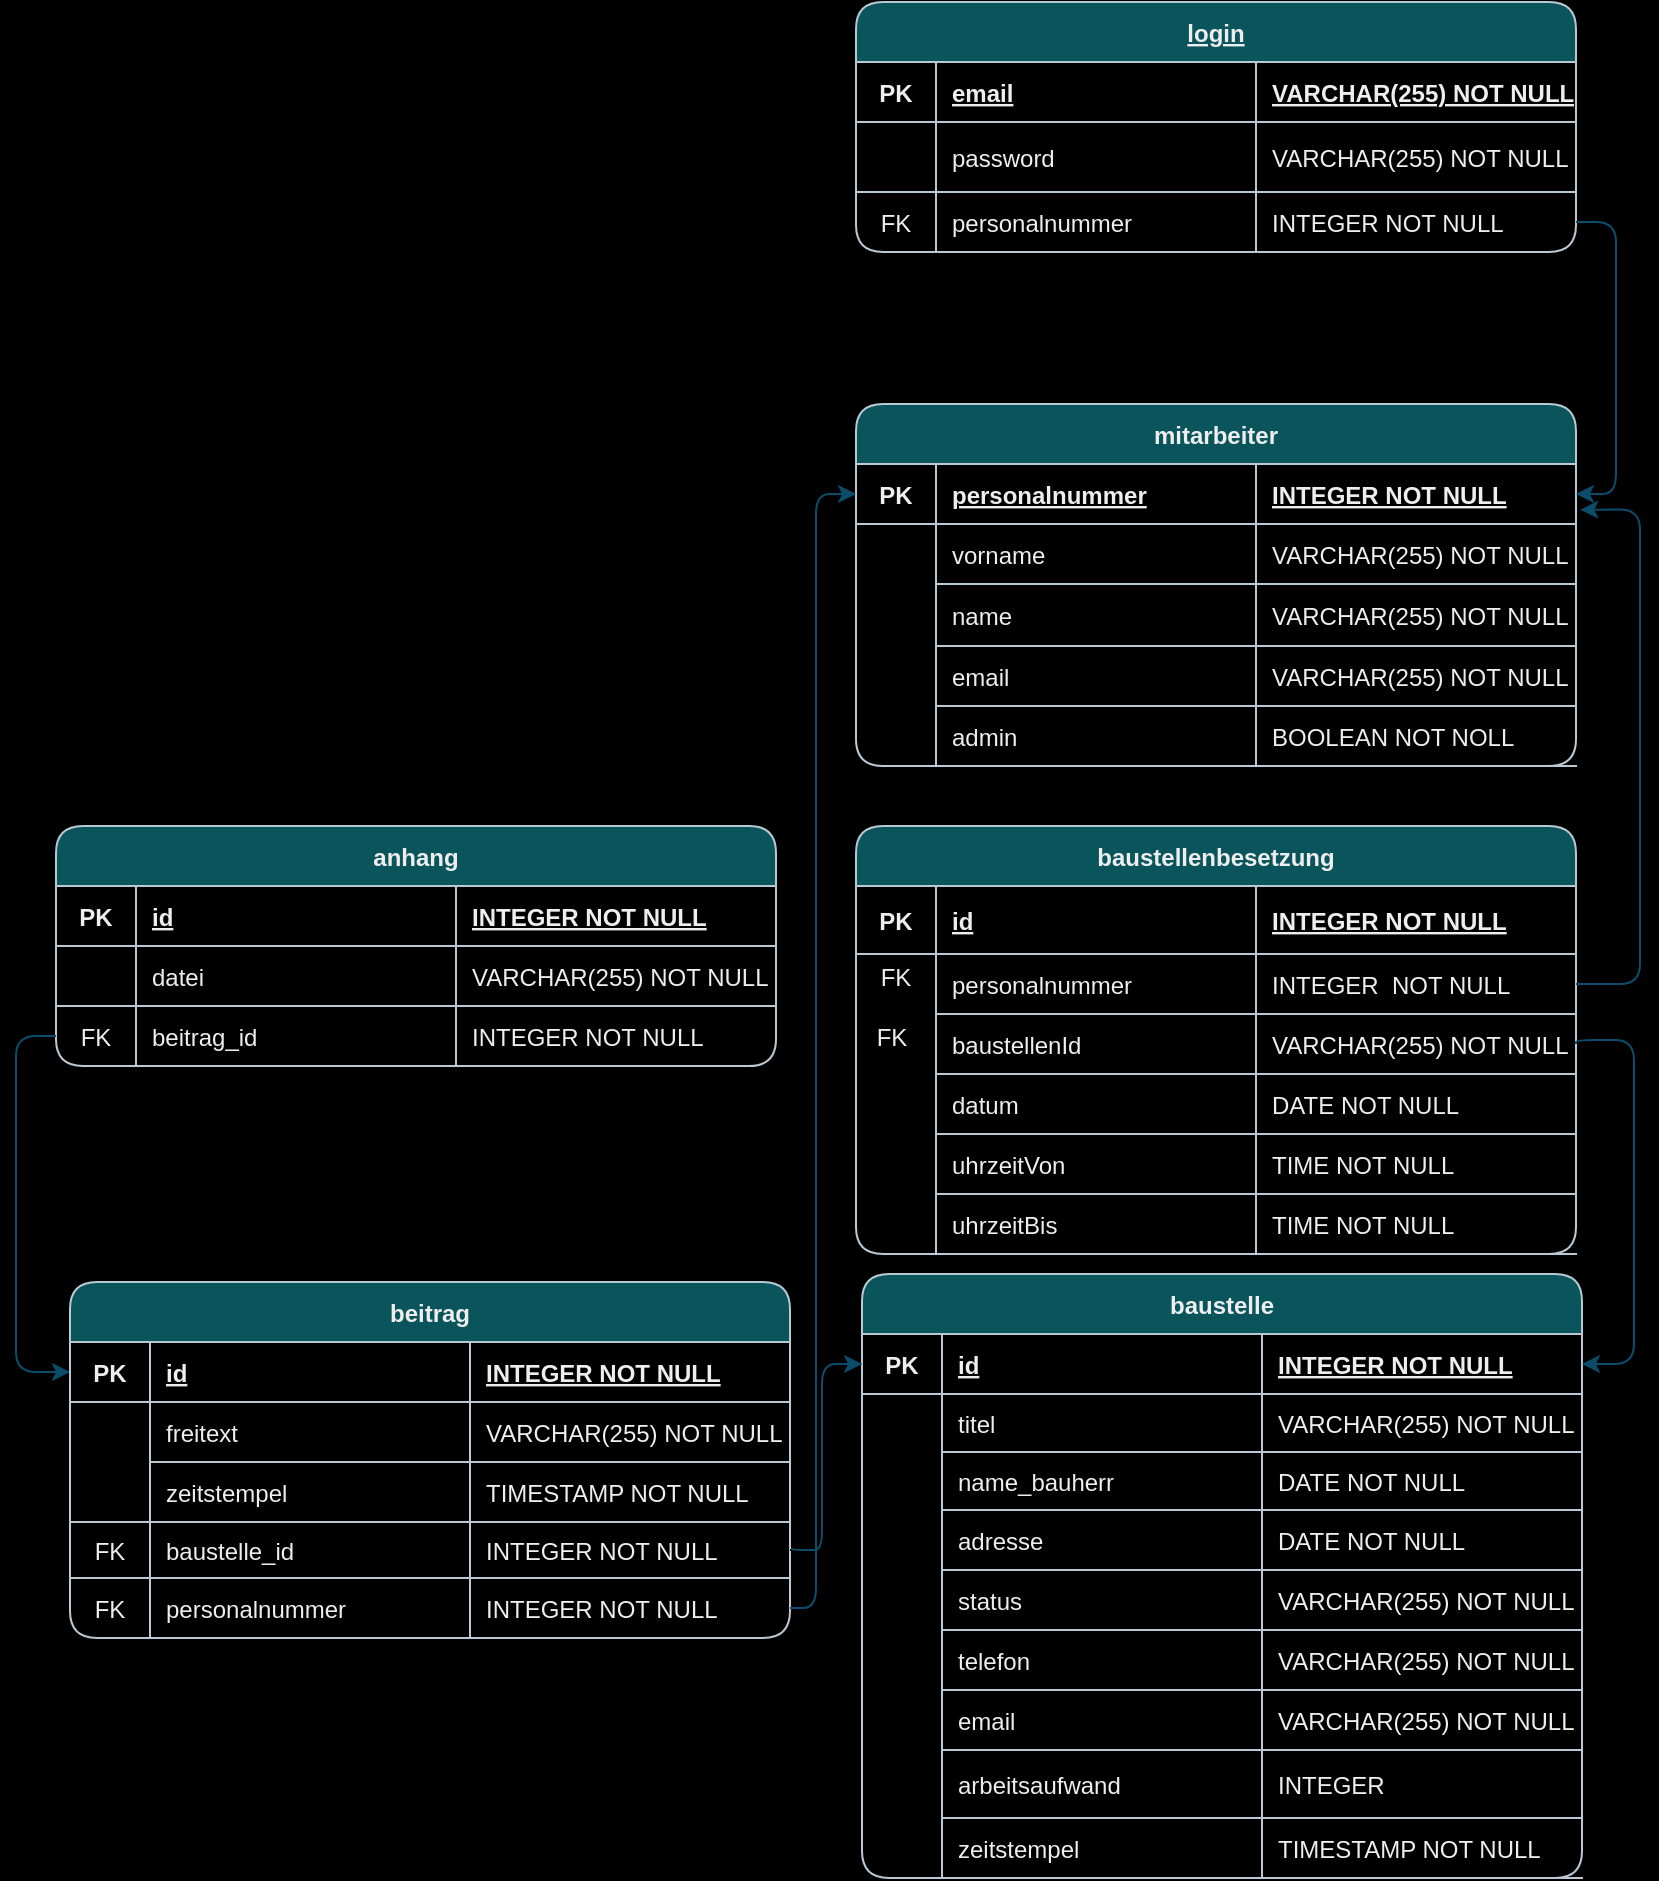 <mxfile version="24.6.4" type="device">
  <diagram id="R2lEEEUBdFMjLlhIrx00" name="Page-1">
    <mxGraphModel dx="2440" dy="933" grid="0" gridSize="10" guides="1" tooltips="1" connect="1" arrows="1" fold="1" page="1" pageScale="1" pageWidth="850" pageHeight="1100" background="#000000" math="0" shadow="0" extFonts="Permanent Marker^https://fonts.googleapis.com/css?family=Permanent+Marker">
      <root>
        <mxCell id="0" />
        <mxCell id="1" parent="0" />
        <mxCell id="C-vyLk0tnHw3VtMMgP7b-23" value="baustellenbesetzung" style="shape=table;startSize=30;container=1;collapsible=1;childLayout=tableLayout;fixedRows=1;rowLines=0;fontStyle=1;align=center;resizeLast=1;rounded=1;labelBackgroundColor=none;fillColor=#09555B;strokeColor=#BAC8D3;fontColor=#EEEEEE;" parent="1" vertex="1">
          <mxGeometry x="-413" y="439" width="360" height="214.059" as="geometry" />
        </mxCell>
        <mxCell id="sHJ5oFKXVG6WlXmKz9Tt-5" style="shape=partialRectangle;collapsible=0;dropTarget=0;pointerEvents=0;fillColor=none;points=[[0,0.5],[1,0.5]];portConstraint=eastwest;top=0;left=0;right=0;bottom=1;rounded=1;labelBackgroundColor=none;strokeColor=#BAC8D3;fontColor=#EEEEEE;" parent="C-vyLk0tnHw3VtMMgP7b-23" vertex="1">
          <mxGeometry y="30" width="360" height="34" as="geometry" />
        </mxCell>
        <mxCell id="sHJ5oFKXVG6WlXmKz9Tt-6" value="PK" style="shape=partialRectangle;overflow=hidden;connectable=0;fillColor=none;top=0;left=0;bottom=0;right=0;fontStyle=1;rounded=1;labelBackgroundColor=none;strokeColor=#BAC8D3;fontColor=#EEEEEE;" parent="sHJ5oFKXVG6WlXmKz9Tt-5" vertex="1">
          <mxGeometry width="40" height="34" as="geometry">
            <mxRectangle width="40" height="34" as="alternateBounds" />
          </mxGeometry>
        </mxCell>
        <mxCell id="sHJ5oFKXVG6WlXmKz9Tt-7" value="id" style="shape=partialRectangle;overflow=hidden;connectable=0;fillColor=none;top=0;left=0;bottom=0;right=0;align=left;spacingLeft=6;fontStyle=5;rounded=1;labelBackgroundColor=none;strokeColor=#BAC8D3;fontColor=#EEEEEE;" parent="sHJ5oFKXVG6WlXmKz9Tt-5" vertex="1">
          <mxGeometry x="40" width="160" height="34" as="geometry">
            <mxRectangle width="160" height="34" as="alternateBounds" />
          </mxGeometry>
        </mxCell>
        <mxCell id="sHJ5oFKXVG6WlXmKz9Tt-8" value="INTEGER NOT NULL" style="shape=partialRectangle;overflow=hidden;connectable=0;fillColor=none;top=0;left=0;bottom=0;right=0;align=left;spacingLeft=6;fontStyle=5;rounded=1;labelBackgroundColor=none;strokeColor=#BAC8D3;fontColor=#EEEEEE;" parent="sHJ5oFKXVG6WlXmKz9Tt-5" vertex="1">
          <mxGeometry x="200" width="160" height="34" as="geometry">
            <mxRectangle width="160" height="34" as="alternateBounds" />
          </mxGeometry>
        </mxCell>
        <mxCell id="sHJ5oFKXVG6WlXmKz9Tt-21" style="shape=partialRectangle;collapsible=0;dropTarget=0;pointerEvents=0;fillColor=none;points=[[0,0.5],[1,0.5]];portConstraint=eastwest;top=0;left=0;right=0;bottom=0;rounded=1;labelBackgroundColor=none;strokeColor=#BAC8D3;fontColor=#EEEEEE;" parent="C-vyLk0tnHw3VtMMgP7b-23" vertex="1">
          <mxGeometry y="64" width="360" height="30" as="geometry" />
        </mxCell>
        <mxCell id="sHJ5oFKXVG6WlXmKz9Tt-22" style="shape=partialRectangle;overflow=hidden;connectable=0;fillColor=none;top=0;left=0;bottom=0;right=0;rounded=1;labelBackgroundColor=none;strokeColor=#BAC8D3;fontColor=#EEEEEE;" parent="sHJ5oFKXVG6WlXmKz9Tt-21" vertex="1">
          <mxGeometry width="40" height="30" as="geometry">
            <mxRectangle width="40" height="30" as="alternateBounds" />
          </mxGeometry>
        </mxCell>
        <mxCell id="sHJ5oFKXVG6WlXmKz9Tt-23" value="personalnummer" style="shape=partialRectangle;overflow=hidden;connectable=0;fillColor=none;top=0;left=0;bottom=1;right=0;align=left;spacingLeft=6;rounded=1;labelBackgroundColor=none;strokeColor=#BAC8D3;fontColor=#EEEEEE;" parent="sHJ5oFKXVG6WlXmKz9Tt-21" vertex="1">
          <mxGeometry x="40" width="160" height="30" as="geometry">
            <mxRectangle width="160" height="30" as="alternateBounds" />
          </mxGeometry>
        </mxCell>
        <mxCell id="sHJ5oFKXVG6WlXmKz9Tt-24" value="INTEGER  NOT NULL" style="shape=partialRectangle;overflow=hidden;connectable=0;fillColor=none;top=0;left=0;bottom=1;right=0;align=left;spacingLeft=6;rounded=1;labelBackgroundColor=none;strokeColor=#BAC8D3;fontColor=#EEEEEE;" parent="sHJ5oFKXVG6WlXmKz9Tt-21" vertex="1">
          <mxGeometry x="200" width="160" height="30" as="geometry">
            <mxRectangle width="160" height="30" as="alternateBounds" />
          </mxGeometry>
        </mxCell>
        <mxCell id="C-vyLk0tnHw3VtMMgP7b-27" value="" style="shape=partialRectangle;collapsible=0;dropTarget=0;pointerEvents=0;fillColor=none;points=[[0,0.5],[1,0.5]];portConstraint=eastwest;top=0;left=0;right=0;bottom=0;rounded=1;labelBackgroundColor=none;strokeColor=#BAC8D3;fontColor=#EEEEEE;" parent="C-vyLk0tnHw3VtMMgP7b-23" vertex="1">
          <mxGeometry y="94" width="360" height="30" as="geometry" />
        </mxCell>
        <mxCell id="C-vyLk0tnHw3VtMMgP7b-28" value="" style="shape=partialRectangle;overflow=hidden;connectable=0;fillColor=none;top=0;left=0;bottom=0;right=0;rounded=1;labelBackgroundColor=none;strokeColor=#BAC8D3;fontColor=#EEEEEE;" parent="C-vyLk0tnHw3VtMMgP7b-27" vertex="1">
          <mxGeometry width="40" height="30" as="geometry">
            <mxRectangle width="40" height="30" as="alternateBounds" />
          </mxGeometry>
        </mxCell>
        <mxCell id="C-vyLk0tnHw3VtMMgP7b-29" value="baustellenId" style="shape=partialRectangle;overflow=hidden;connectable=0;fillColor=none;top=0;left=0;bottom=1;right=0;align=left;spacingLeft=6;rounded=1;labelBackgroundColor=none;strokeColor=#BAC8D3;fontColor=#EEEEEE;" parent="C-vyLk0tnHw3VtMMgP7b-27" vertex="1">
          <mxGeometry x="40" width="160" height="30" as="geometry">
            <mxRectangle width="160" height="30" as="alternateBounds" />
          </mxGeometry>
        </mxCell>
        <mxCell id="0Zc_X7VFtbsIsA87Lz19-15" value="VARCHAR(255) NOT NULL" style="shape=partialRectangle;overflow=hidden;connectable=0;fillColor=none;top=0;left=0;bottom=1;right=0;align=left;spacingLeft=6;rounded=1;labelBackgroundColor=none;strokeColor=#BAC8D3;fontColor=#EEEEEE;" parent="C-vyLk0tnHw3VtMMgP7b-27" vertex="1">
          <mxGeometry x="200" width="160" height="30" as="geometry">
            <mxRectangle width="160" height="30" as="alternateBounds" />
          </mxGeometry>
        </mxCell>
        <mxCell id="0Zc_X7VFtbsIsA87Lz19-5" style="shape=partialRectangle;collapsible=0;dropTarget=0;pointerEvents=0;fillColor=none;points=[[0,0.5],[1,0.5]];portConstraint=eastwest;top=0;left=0;right=0;bottom=0;rounded=1;labelBackgroundColor=none;strokeColor=#BAC8D3;fontColor=#EEEEEE;" parent="C-vyLk0tnHw3VtMMgP7b-23" vertex="1">
          <mxGeometry y="124" width="360" height="30" as="geometry" />
        </mxCell>
        <mxCell id="0Zc_X7VFtbsIsA87Lz19-6" style="shape=partialRectangle;overflow=hidden;connectable=0;fillColor=none;top=0;left=0;bottom=0;right=0;rounded=1;labelBackgroundColor=none;strokeColor=#BAC8D3;fontColor=#EEEEEE;" parent="0Zc_X7VFtbsIsA87Lz19-5" vertex="1">
          <mxGeometry width="40" height="30" as="geometry">
            <mxRectangle width="40" height="30" as="alternateBounds" />
          </mxGeometry>
        </mxCell>
        <mxCell id="0Zc_X7VFtbsIsA87Lz19-7" value="datum" style="shape=partialRectangle;overflow=hidden;connectable=0;fillColor=none;top=0;left=1;bottom=1;right=0;align=left;spacingLeft=6;rounded=1;labelBackgroundColor=none;strokeColor=#BAC8D3;fontColor=#EEEEEE;" parent="0Zc_X7VFtbsIsA87Lz19-5" vertex="1">
          <mxGeometry x="40" width="160" height="30" as="geometry">
            <mxRectangle width="160" height="30" as="alternateBounds" />
          </mxGeometry>
        </mxCell>
        <mxCell id="0Zc_X7VFtbsIsA87Lz19-16" value="DATE NOT NULL" style="shape=partialRectangle;overflow=hidden;connectable=0;fillColor=none;top=0;left=1;bottom=1;right=0;align=left;spacingLeft=6;rounded=1;labelBackgroundColor=none;strokeColor=#BAC8D3;fontColor=#EEEEEE;" parent="0Zc_X7VFtbsIsA87Lz19-5" vertex="1">
          <mxGeometry x="200" width="160" height="30" as="geometry">
            <mxRectangle width="160" height="30" as="alternateBounds" />
          </mxGeometry>
        </mxCell>
        <mxCell id="VGB2g7cjxylhsWKCkEND-68" style="shape=partialRectangle;collapsible=0;dropTarget=0;pointerEvents=0;fillColor=none;points=[[0,0.5],[1,0.5]];portConstraint=eastwest;top=0;left=0;right=0;bottom=0;rounded=1;labelBackgroundColor=none;strokeColor=#BAC8D3;fontColor=#EEEEEE;" parent="C-vyLk0tnHw3VtMMgP7b-23" vertex="1">
          <mxGeometry y="154" width="360" height="30" as="geometry" />
        </mxCell>
        <mxCell id="VGB2g7cjxylhsWKCkEND-69" style="shape=partialRectangle;overflow=hidden;connectable=0;fillColor=none;top=0;left=0;bottom=0;right=0;rounded=1;labelBackgroundColor=none;strokeColor=#BAC8D3;fontColor=#EEEEEE;" parent="VGB2g7cjxylhsWKCkEND-68" vertex="1">
          <mxGeometry width="40" height="30" as="geometry">
            <mxRectangle width="40" height="30" as="alternateBounds" />
          </mxGeometry>
        </mxCell>
        <mxCell id="VGB2g7cjxylhsWKCkEND-70" value="uhrzeitVon" style="shape=partialRectangle;overflow=hidden;connectable=0;fillColor=none;top=0;left=1;bottom=1;right=0;align=left;spacingLeft=6;rounded=1;labelBackgroundColor=none;strokeColor=#BAC8D3;fontColor=#EEEEEE;" parent="VGB2g7cjxylhsWKCkEND-68" vertex="1">
          <mxGeometry x="40" width="160" height="30" as="geometry">
            <mxRectangle width="160" height="30" as="alternateBounds" />
          </mxGeometry>
        </mxCell>
        <mxCell id="VGB2g7cjxylhsWKCkEND-71" value="TIME NOT NULL" style="shape=partialRectangle;overflow=hidden;connectable=0;fillColor=none;top=0;left=1;bottom=1;right=0;align=left;spacingLeft=6;rounded=1;labelBackgroundColor=none;strokeColor=#BAC8D3;fontColor=#EEEEEE;" parent="VGB2g7cjxylhsWKCkEND-68" vertex="1">
          <mxGeometry x="200" width="160" height="30" as="geometry">
            <mxRectangle width="160" height="30" as="alternateBounds" />
          </mxGeometry>
        </mxCell>
        <mxCell id="0Zc_X7VFtbsIsA87Lz19-8" style="shape=partialRectangle;collapsible=0;dropTarget=0;pointerEvents=0;fillColor=none;points=[[0,0.5],[1,0.5]];portConstraint=eastwest;top=0;left=0;right=0;bottom=0;rounded=1;labelBackgroundColor=none;strokeColor=#BAC8D3;fontColor=#EEEEEE;" parent="C-vyLk0tnHw3VtMMgP7b-23" vertex="1">
          <mxGeometry y="184" width="360" height="30" as="geometry" />
        </mxCell>
        <mxCell id="0Zc_X7VFtbsIsA87Lz19-9" style="shape=partialRectangle;overflow=hidden;connectable=0;fillColor=none;top=0;left=0;bottom=0;right=0;rounded=1;labelBackgroundColor=none;strokeColor=#BAC8D3;fontColor=#EEEEEE;" parent="0Zc_X7VFtbsIsA87Lz19-8" vertex="1">
          <mxGeometry width="40" height="30" as="geometry">
            <mxRectangle width="40" height="30" as="alternateBounds" />
          </mxGeometry>
        </mxCell>
        <mxCell id="0Zc_X7VFtbsIsA87Lz19-10" value="uhrzeitBis" style="shape=partialRectangle;overflow=hidden;connectable=0;fillColor=none;top=0;left=0;bottom=1;right=0;align=left;spacingLeft=6;rounded=1;labelBackgroundColor=none;strokeColor=#BAC8D3;fontColor=#EEEEEE;" parent="0Zc_X7VFtbsIsA87Lz19-8" vertex="1">
          <mxGeometry x="40" width="160" height="30" as="geometry">
            <mxRectangle width="160" height="30" as="alternateBounds" />
          </mxGeometry>
        </mxCell>
        <mxCell id="0Zc_X7VFtbsIsA87Lz19-17" value="TIME NOT NULL" style="shape=partialRectangle;overflow=hidden;connectable=0;fillColor=none;top=0;left=0;bottom=1;right=0;align=left;spacingLeft=6;rounded=1;labelBackgroundColor=none;strokeColor=#BAC8D3;fontColor=#EEEEEE;" parent="0Zc_X7VFtbsIsA87Lz19-8" vertex="1">
          <mxGeometry x="200" width="160" height="30" as="geometry">
            <mxRectangle width="160" height="30" as="alternateBounds" />
          </mxGeometry>
        </mxCell>
        <mxCell id="0Zc_X7VFtbsIsA87Lz19-22" value="login" style="shape=table;startSize=30;container=1;collapsible=1;childLayout=tableLayout;fixedRows=1;rowLines=0;fontStyle=5;align=center;resizeLast=1;rounded=1;labelBackgroundColor=none;fillColor=#09555B;strokeColor=#BAC8D3;fontColor=#EEEEEE;" parent="1" vertex="1">
          <mxGeometry x="-413" y="27" width="360" height="125" as="geometry" />
        </mxCell>
        <mxCell id="0Zc_X7VFtbsIsA87Lz19-23" value="" style="shape=partialRectangle;collapsible=0;dropTarget=0;pointerEvents=0;fillColor=none;points=[[0,0.5],[1,0.5]];portConstraint=eastwest;top=0;left=0;right=0;bottom=1;rounded=1;labelBackgroundColor=none;strokeColor=#BAC8D3;fontColor=#EEEEEE;" parent="0Zc_X7VFtbsIsA87Lz19-22" vertex="1">
          <mxGeometry y="30" width="360" height="30" as="geometry" />
        </mxCell>
        <mxCell id="0Zc_X7VFtbsIsA87Lz19-24" value="PK" style="shape=partialRectangle;overflow=hidden;connectable=0;fillColor=none;top=0;left=0;bottom=0;right=0;fontStyle=1;rounded=1;labelBackgroundColor=none;strokeColor=#BAC8D3;fontColor=#EEEEEE;" parent="0Zc_X7VFtbsIsA87Lz19-23" vertex="1">
          <mxGeometry width="40" height="30" as="geometry">
            <mxRectangle width="40" height="30" as="alternateBounds" />
          </mxGeometry>
        </mxCell>
        <mxCell id="0Zc_X7VFtbsIsA87Lz19-25" value="email" style="shape=partialRectangle;overflow=hidden;connectable=0;fillColor=none;top=0;left=0;bottom=0;right=0;align=left;spacingLeft=6;fontStyle=5;rounded=1;labelBackgroundColor=none;strokeColor=#BAC8D3;fontColor=#EEEEEE;" parent="0Zc_X7VFtbsIsA87Lz19-23" vertex="1">
          <mxGeometry x="40" width="160" height="30" as="geometry">
            <mxRectangle width="160" height="30" as="alternateBounds" />
          </mxGeometry>
        </mxCell>
        <mxCell id="0Zc_X7VFtbsIsA87Lz19-26" value="VARCHAR(255) NOT NULL" style="shape=partialRectangle;overflow=hidden;connectable=0;fillColor=none;top=0;left=0;bottom=0;right=0;align=left;spacingLeft=6;fontStyle=5;rounded=1;labelBackgroundColor=none;strokeColor=#BAC8D3;fontColor=#EEEEEE;" parent="0Zc_X7VFtbsIsA87Lz19-23" vertex="1">
          <mxGeometry x="200" width="160" height="30" as="geometry">
            <mxRectangle width="160" height="30" as="alternateBounds" />
          </mxGeometry>
        </mxCell>
        <mxCell id="0Zc_X7VFtbsIsA87Lz19-27" value="" style="shape=partialRectangle;collapsible=0;dropTarget=0;pointerEvents=0;fillColor=none;points=[[0,0.5],[1,0.5]];portConstraint=eastwest;top=0;left=0;right=0;bottom=0;rounded=1;labelBackgroundColor=none;strokeColor=#BAC8D3;fontColor=#EEEEEE;" parent="0Zc_X7VFtbsIsA87Lz19-22" vertex="1">
          <mxGeometry y="60" width="360" height="35" as="geometry" />
        </mxCell>
        <mxCell id="0Zc_X7VFtbsIsA87Lz19-28" value="" style="shape=partialRectangle;overflow=hidden;connectable=0;fillColor=none;top=0;left=0;bottom=0;right=0;rounded=1;labelBackgroundColor=none;strokeColor=#BAC8D3;fontColor=#EEEEEE;" parent="0Zc_X7VFtbsIsA87Lz19-27" vertex="1">
          <mxGeometry width="40" height="35" as="geometry">
            <mxRectangle width="40" height="35" as="alternateBounds" />
          </mxGeometry>
        </mxCell>
        <mxCell id="0Zc_X7VFtbsIsA87Lz19-29" value="password" style="shape=partialRectangle;overflow=hidden;connectable=0;fillColor=none;top=0;left=0;bottom=1;right=0;align=left;spacingLeft=6;rounded=1;labelBackgroundColor=none;strokeColor=#BAC8D3;fontColor=#EEEEEE;" parent="0Zc_X7VFtbsIsA87Lz19-27" vertex="1">
          <mxGeometry x="40" width="160" height="35" as="geometry">
            <mxRectangle width="160" height="35" as="alternateBounds" />
          </mxGeometry>
        </mxCell>
        <mxCell id="0Zc_X7VFtbsIsA87Lz19-30" value="VARCHAR(255) NOT NULL" style="shape=partialRectangle;overflow=hidden;connectable=0;fillColor=none;top=0;left=0;bottom=0;right=0;align=left;spacingLeft=6;rounded=1;labelBackgroundColor=none;strokeColor=#BAC8D3;fontColor=#EEEEEE;" parent="0Zc_X7VFtbsIsA87Lz19-27" vertex="1">
          <mxGeometry x="200" width="160" height="35" as="geometry">
            <mxRectangle width="160" height="35" as="alternateBounds" />
          </mxGeometry>
        </mxCell>
        <mxCell id="MoYVeLW_fNmjPZLCj1pg-5" style="shape=partialRectangle;collapsible=0;dropTarget=0;pointerEvents=0;fillColor=none;points=[[0,0.5],[1,0.5]];portConstraint=eastwest;top=0;left=0;right=0;bottom=0;rounded=1;labelBackgroundColor=none;strokeColor=#BAC8D3;fontColor=#EEEEEE;" parent="0Zc_X7VFtbsIsA87Lz19-22" vertex="1">
          <mxGeometry y="95" width="360" height="30" as="geometry" />
        </mxCell>
        <mxCell id="MoYVeLW_fNmjPZLCj1pg-6" value="FK" style="shape=partialRectangle;overflow=hidden;connectable=0;fillColor=none;top=1;left=0;bottom=0;right=0;rounded=1;labelBackgroundColor=none;strokeColor=#BAC8D3;fontColor=#EEEEEE;" parent="MoYVeLW_fNmjPZLCj1pg-5" vertex="1">
          <mxGeometry width="40" height="30" as="geometry">
            <mxRectangle width="40" height="30" as="alternateBounds" />
          </mxGeometry>
        </mxCell>
        <mxCell id="MoYVeLW_fNmjPZLCj1pg-7" value="personalnummer" style="shape=partialRectangle;overflow=hidden;connectable=0;fillColor=none;top=1;left=0;bottom=1;right=0;align=left;spacingLeft=6;rounded=1;labelBackgroundColor=none;strokeColor=#BAC8D3;fontColor=#EEEEEE;" parent="MoYVeLW_fNmjPZLCj1pg-5" vertex="1">
          <mxGeometry x="40" width="160" height="30" as="geometry">
            <mxRectangle width="160" height="30" as="alternateBounds" />
          </mxGeometry>
        </mxCell>
        <mxCell id="MoYVeLW_fNmjPZLCj1pg-8" value="INTEGER NOT NULL" style="shape=partialRectangle;overflow=hidden;connectable=0;fillColor=none;top=1;left=0;bottom=0;right=0;align=left;spacingLeft=6;rounded=1;labelBackgroundColor=none;strokeColor=#BAC8D3;fontColor=#EEEEEE;" parent="MoYVeLW_fNmjPZLCj1pg-5" vertex="1">
          <mxGeometry x="200" width="160" height="30" as="geometry">
            <mxRectangle width="160" height="30" as="alternateBounds" />
          </mxGeometry>
        </mxCell>
        <mxCell id="0Zc_X7VFtbsIsA87Lz19-43" value="mitarbeiter" style="shape=table;startSize=30;container=1;collapsible=1;childLayout=tableLayout;fixedRows=1;rowLines=0;fontStyle=1;align=center;resizeLast=1;rounded=1;labelBackgroundColor=none;fillColor=#09555B;strokeColor=#BAC8D3;fontColor=#EEEEEE;" parent="1" vertex="1">
          <mxGeometry x="-413" y="228" width="360" height="181" as="geometry" />
        </mxCell>
        <mxCell id="0Zc_X7VFtbsIsA87Lz19-44" value="" style="shape=partialRectangle;collapsible=0;dropTarget=0;pointerEvents=0;fillColor=none;points=[[0,0.5],[1,0.5]];portConstraint=eastwest;top=0;left=0;right=0;bottom=1;rounded=1;labelBackgroundColor=none;strokeColor=#BAC8D3;fontColor=#EEEEEE;" parent="0Zc_X7VFtbsIsA87Lz19-43" vertex="1">
          <mxGeometry y="30" width="360" height="30" as="geometry" />
        </mxCell>
        <mxCell id="0Zc_X7VFtbsIsA87Lz19-45" value="PK" style="shape=partialRectangle;overflow=hidden;connectable=0;fillColor=none;top=0;left=0;bottom=0;right=0;fontStyle=1;rounded=1;labelBackgroundColor=none;strokeColor=#BAC8D3;fontColor=#EEEEEE;" parent="0Zc_X7VFtbsIsA87Lz19-44" vertex="1">
          <mxGeometry width="40" height="30" as="geometry">
            <mxRectangle width="40" height="30" as="alternateBounds" />
          </mxGeometry>
        </mxCell>
        <mxCell id="0Zc_X7VFtbsIsA87Lz19-46" value="personalnummer" style="shape=partialRectangle;overflow=hidden;connectable=0;fillColor=none;top=0;left=0;bottom=0;right=0;align=left;spacingLeft=6;fontStyle=5;rounded=1;labelBackgroundColor=none;strokeColor=#BAC8D3;fontColor=#EEEEEE;" parent="0Zc_X7VFtbsIsA87Lz19-44" vertex="1">
          <mxGeometry x="40" width="160" height="30" as="geometry">
            <mxRectangle width="160" height="30" as="alternateBounds" />
          </mxGeometry>
        </mxCell>
        <mxCell id="0Zc_X7VFtbsIsA87Lz19-47" value="INTEGER NOT NULL" style="shape=partialRectangle;overflow=hidden;connectable=0;fillColor=none;top=0;left=0;bottom=0;right=0;align=left;spacingLeft=6;fontStyle=5;rounded=1;labelBackgroundColor=none;strokeColor=#BAC8D3;fontColor=#EEEEEE;" parent="0Zc_X7VFtbsIsA87Lz19-44" vertex="1">
          <mxGeometry x="200" width="160" height="30" as="geometry">
            <mxRectangle width="160" height="30" as="alternateBounds" />
          </mxGeometry>
        </mxCell>
        <mxCell id="0Zc_X7VFtbsIsA87Lz19-48" value="" style="shape=partialRectangle;collapsible=0;dropTarget=0;pointerEvents=0;fillColor=none;points=[[0,0.5],[1,0.5]];portConstraint=eastwest;top=0;left=0;right=0;bottom=0;rounded=1;labelBackgroundColor=none;strokeColor=#BAC8D3;fontColor=#EEEEEE;" parent="0Zc_X7VFtbsIsA87Lz19-43" vertex="1">
          <mxGeometry y="60" width="360" height="30" as="geometry" />
        </mxCell>
        <mxCell id="0Zc_X7VFtbsIsA87Lz19-49" value="" style="shape=partialRectangle;overflow=hidden;connectable=0;fillColor=none;top=0;left=0;bottom=0;right=0;rounded=1;labelBackgroundColor=none;strokeColor=#BAC8D3;fontColor=#EEEEEE;" parent="0Zc_X7VFtbsIsA87Lz19-48" vertex="1">
          <mxGeometry width="40" height="30" as="geometry">
            <mxRectangle width="40" height="30" as="alternateBounds" />
          </mxGeometry>
        </mxCell>
        <mxCell id="0Zc_X7VFtbsIsA87Lz19-50" value="vorname" style="shape=partialRectangle;overflow=hidden;connectable=0;fillColor=none;top=0;left=0;bottom=1;right=0;align=left;spacingLeft=6;rounded=1;labelBackgroundColor=none;strokeColor=#BAC8D3;fontColor=#EEEEEE;" parent="0Zc_X7VFtbsIsA87Lz19-48" vertex="1">
          <mxGeometry x="40" width="160" height="30" as="geometry">
            <mxRectangle width="160" height="30" as="alternateBounds" />
          </mxGeometry>
        </mxCell>
        <mxCell id="0Zc_X7VFtbsIsA87Lz19-51" value="VARCHAR(255) NOT NULL" style="shape=partialRectangle;overflow=hidden;connectable=0;fillColor=none;top=0;left=0;bottom=1;right=0;align=left;spacingLeft=6;rounded=1;labelBackgroundColor=none;strokeColor=#BAC8D3;fontColor=#EEEEEE;" parent="0Zc_X7VFtbsIsA87Lz19-48" vertex="1">
          <mxGeometry x="200" width="160" height="30" as="geometry">
            <mxRectangle width="160" height="30" as="alternateBounds" />
          </mxGeometry>
        </mxCell>
        <mxCell id="0Zc_X7VFtbsIsA87Lz19-52" style="shape=partialRectangle;collapsible=0;dropTarget=0;pointerEvents=0;fillColor=none;points=[[0,0.5],[1,0.5]];portConstraint=eastwest;top=0;left=0;right=0;bottom=0;rounded=1;labelBackgroundColor=none;strokeColor=#BAC8D3;fontColor=#EEEEEE;" parent="0Zc_X7VFtbsIsA87Lz19-43" vertex="1">
          <mxGeometry y="90" width="360" height="31" as="geometry" />
        </mxCell>
        <mxCell id="0Zc_X7VFtbsIsA87Lz19-53" style="shape=partialRectangle;overflow=hidden;connectable=0;fillColor=none;top=0;left=0;bottom=0;right=0;rounded=1;labelBackgroundColor=none;strokeColor=#BAC8D3;fontColor=#EEEEEE;" parent="0Zc_X7VFtbsIsA87Lz19-52" vertex="1">
          <mxGeometry width="40" height="31" as="geometry">
            <mxRectangle width="40" height="31" as="alternateBounds" />
          </mxGeometry>
        </mxCell>
        <mxCell id="0Zc_X7VFtbsIsA87Lz19-54" value="name" style="shape=partialRectangle;overflow=hidden;connectable=0;fillColor=none;top=0;left=1;bottom=1;right=0;align=left;spacingLeft=6;rounded=1;labelBackgroundColor=none;strokeColor=#BAC8D3;fontColor=#EEEEEE;" parent="0Zc_X7VFtbsIsA87Lz19-52" vertex="1">
          <mxGeometry x="40" width="160" height="31" as="geometry">
            <mxRectangle width="160" height="31" as="alternateBounds" />
          </mxGeometry>
        </mxCell>
        <mxCell id="0Zc_X7VFtbsIsA87Lz19-55" value="VARCHAR(255) NOT NULL" style="shape=partialRectangle;overflow=hidden;connectable=0;fillColor=none;top=0;left=1;bottom=1;right=0;align=left;spacingLeft=6;rounded=1;labelBackgroundColor=none;strokeColor=#BAC8D3;fontColor=#EEEEEE;" parent="0Zc_X7VFtbsIsA87Lz19-52" vertex="1">
          <mxGeometry x="200" width="160" height="31" as="geometry">
            <mxRectangle width="160" height="31" as="alternateBounds" />
          </mxGeometry>
        </mxCell>
        <mxCell id="0Zc_X7VFtbsIsA87Lz19-56" style="shape=partialRectangle;collapsible=0;dropTarget=0;pointerEvents=0;fillColor=none;points=[[0,0.5],[1,0.5]];portConstraint=eastwest;top=0;left=0;right=0;bottom=0;rounded=1;labelBackgroundColor=none;strokeColor=#BAC8D3;fontColor=#EEEEEE;" parent="0Zc_X7VFtbsIsA87Lz19-43" vertex="1">
          <mxGeometry y="121" width="360" height="30" as="geometry" />
        </mxCell>
        <mxCell id="0Zc_X7VFtbsIsA87Lz19-57" style="shape=partialRectangle;overflow=hidden;connectable=0;fillColor=none;top=0;left=0;bottom=0;right=0;rounded=1;labelBackgroundColor=none;strokeColor=#BAC8D3;fontColor=#EEEEEE;" parent="0Zc_X7VFtbsIsA87Lz19-56" vertex="1">
          <mxGeometry width="40" height="30" as="geometry">
            <mxRectangle width="40" height="30" as="alternateBounds" />
          </mxGeometry>
        </mxCell>
        <mxCell id="0Zc_X7VFtbsIsA87Lz19-58" value="email" style="shape=partialRectangle;overflow=hidden;connectable=0;fillColor=none;top=0;left=0;bottom=1;right=0;align=left;spacingLeft=6;rounded=1;labelBackgroundColor=none;strokeColor=#BAC8D3;fontColor=#EEEEEE;" parent="0Zc_X7VFtbsIsA87Lz19-56" vertex="1">
          <mxGeometry x="40" width="160" height="30" as="geometry">
            <mxRectangle width="160" height="30" as="alternateBounds" />
          </mxGeometry>
        </mxCell>
        <mxCell id="0Zc_X7VFtbsIsA87Lz19-59" value="VARCHAR(255) NOT NULL" style="shape=partialRectangle;overflow=hidden;connectable=0;fillColor=none;top=0;left=0;bottom=1;right=0;align=left;spacingLeft=6;rounded=1;labelBackgroundColor=none;strokeColor=#BAC8D3;fontColor=#EEEEEE;" parent="0Zc_X7VFtbsIsA87Lz19-56" vertex="1">
          <mxGeometry x="200" width="160" height="30" as="geometry">
            <mxRectangle width="160" height="30" as="alternateBounds" />
          </mxGeometry>
        </mxCell>
        <mxCell id="sHJ5oFKXVG6WlXmKz9Tt-1" style="shape=partialRectangle;collapsible=0;dropTarget=0;pointerEvents=0;fillColor=none;points=[[0,0.5],[1,0.5]];portConstraint=eastwest;top=0;left=0;right=0;bottom=0;rounded=1;labelBackgroundColor=none;strokeColor=#BAC8D3;fontColor=#EEEEEE;" parent="0Zc_X7VFtbsIsA87Lz19-43" vertex="1">
          <mxGeometry y="151" width="360" height="30" as="geometry" />
        </mxCell>
        <mxCell id="sHJ5oFKXVG6WlXmKz9Tt-2" style="shape=partialRectangle;overflow=hidden;connectable=0;fillColor=none;top=0;left=0;bottom=0;right=0;rounded=1;labelBackgroundColor=none;strokeColor=#BAC8D3;fontColor=#EEEEEE;" parent="sHJ5oFKXVG6WlXmKz9Tt-1" vertex="1">
          <mxGeometry width="40" height="30" as="geometry">
            <mxRectangle width="40" height="30" as="alternateBounds" />
          </mxGeometry>
        </mxCell>
        <mxCell id="sHJ5oFKXVG6WlXmKz9Tt-3" value="admin" style="shape=partialRectangle;overflow=hidden;connectable=0;fillColor=none;top=0;left=0;bottom=1;right=0;align=left;spacingLeft=6;rounded=1;labelBackgroundColor=none;strokeColor=#BAC8D3;fontColor=#EEEEEE;" parent="sHJ5oFKXVG6WlXmKz9Tt-1" vertex="1">
          <mxGeometry x="40" width="160" height="30" as="geometry">
            <mxRectangle width="160" height="30" as="alternateBounds" />
          </mxGeometry>
        </mxCell>
        <mxCell id="sHJ5oFKXVG6WlXmKz9Tt-4" value="BOOLEAN NOT NOLL" style="shape=partialRectangle;overflow=hidden;connectable=0;fillColor=none;top=0;left=0;bottom=1;right=0;align=left;spacingLeft=6;rounded=1;labelBackgroundColor=none;strokeColor=#BAC8D3;fontColor=#EEEEEE;" parent="sHJ5oFKXVG6WlXmKz9Tt-1" vertex="1">
          <mxGeometry x="200" width="160" height="30" as="geometry">
            <mxRectangle width="160" height="30" as="alternateBounds" />
          </mxGeometry>
        </mxCell>
        <mxCell id="VGB2g7cjxylhsWKCkEND-98" style="edgeStyle=orthogonalEdgeStyle;rounded=1;orthogonalLoop=1;jettySize=auto;html=1;exitX=1;exitY=0.5;exitDx=0;exitDy=0;entryX=1;entryY=0.5;entryDx=0;entryDy=0;labelBackgroundColor=none;strokeColor=#0B4D6A;fontColor=default;" parent="1" edge="1">
          <mxGeometry relative="1" as="geometry" />
        </mxCell>
        <mxCell id="MoYVeLW_fNmjPZLCj1pg-17" style="edgeStyle=orthogonalEdgeStyle;rounded=1;orthogonalLoop=1;jettySize=auto;html=1;exitX=1;exitY=0.5;exitDx=0;exitDy=0;entryX=1;entryY=0.5;entryDx=0;entryDy=0;strokeColor=#0B4D6A;" parent="1" source="MoYVeLW_fNmjPZLCj1pg-5" target="0Zc_X7VFtbsIsA87Lz19-44" edge="1">
          <mxGeometry relative="1" as="geometry" />
        </mxCell>
        <mxCell id="p_KcV6JtDBuYr08uGPW6-1" value="anhang" style="shape=table;startSize=30;container=1;collapsible=1;childLayout=tableLayout;fixedRows=1;rowLines=0;fontStyle=1;align=center;resizeLast=1;rounded=1;labelBackgroundColor=none;fillColor=#09555B;strokeColor=#BAC8D3;fontColor=#EEEEEE;" parent="1" vertex="1">
          <mxGeometry x="-813" y="439" width="360" height="120" as="geometry" />
        </mxCell>
        <mxCell id="p_KcV6JtDBuYr08uGPW6-2" value="" style="shape=partialRectangle;collapsible=0;dropTarget=0;pointerEvents=0;fillColor=none;points=[[0,0.5],[1,0.5]];portConstraint=eastwest;top=0;left=0;right=0;bottom=1;rounded=1;labelBackgroundColor=none;strokeColor=#BAC8D3;fontColor=#EEEEEE;" parent="p_KcV6JtDBuYr08uGPW6-1" vertex="1">
          <mxGeometry y="30" width="360" height="30" as="geometry" />
        </mxCell>
        <mxCell id="p_KcV6JtDBuYr08uGPW6-3" value="PK" style="shape=partialRectangle;overflow=hidden;connectable=0;fillColor=none;top=0;left=0;bottom=0;right=0;fontStyle=1;rounded=1;labelBackgroundColor=none;strokeColor=#BAC8D3;fontColor=#EEEEEE;" parent="p_KcV6JtDBuYr08uGPW6-2" vertex="1">
          <mxGeometry width="40" height="30" as="geometry">
            <mxRectangle width="40" height="30" as="alternateBounds" />
          </mxGeometry>
        </mxCell>
        <mxCell id="p_KcV6JtDBuYr08uGPW6-4" value="id" style="shape=partialRectangle;overflow=hidden;connectable=0;fillColor=none;top=0;left=0;bottom=0;right=0;align=left;spacingLeft=6;fontStyle=5;rounded=1;labelBackgroundColor=none;strokeColor=#BAC8D3;fontColor=#EEEEEE;" parent="p_KcV6JtDBuYr08uGPW6-2" vertex="1">
          <mxGeometry x="40" width="160" height="30" as="geometry">
            <mxRectangle width="160" height="30" as="alternateBounds" />
          </mxGeometry>
        </mxCell>
        <mxCell id="p_KcV6JtDBuYr08uGPW6-5" value="INTEGER NOT NULL" style="shape=partialRectangle;overflow=hidden;connectable=0;fillColor=none;top=0;left=0;bottom=0;right=0;align=left;spacingLeft=6;fontStyle=5;rounded=1;labelBackgroundColor=none;strokeColor=#BAC8D3;fontColor=#EEEEEE;" parent="p_KcV6JtDBuYr08uGPW6-2" vertex="1">
          <mxGeometry x="200" width="160" height="30" as="geometry">
            <mxRectangle width="160" height="30" as="alternateBounds" />
          </mxGeometry>
        </mxCell>
        <mxCell id="p_KcV6JtDBuYr08uGPW6-6" value="" style="shape=partialRectangle;collapsible=0;dropTarget=0;pointerEvents=0;fillColor=none;points=[[0,0.5],[1,0.5]];portConstraint=eastwest;top=0;left=0;right=0;bottom=0;rounded=1;labelBackgroundColor=none;strokeColor=#BAC8D3;fontColor=#EEEEEE;" parent="p_KcV6JtDBuYr08uGPW6-1" vertex="1">
          <mxGeometry y="60" width="360" height="30" as="geometry" />
        </mxCell>
        <mxCell id="p_KcV6JtDBuYr08uGPW6-7" value="" style="shape=partialRectangle;overflow=hidden;connectable=0;fillColor=none;top=0;left=0;bottom=0;right=0;rounded=1;labelBackgroundColor=none;strokeColor=#BAC8D3;fontColor=#EEEEEE;" parent="p_KcV6JtDBuYr08uGPW6-6" vertex="1">
          <mxGeometry width="40" height="30" as="geometry">
            <mxRectangle width="40" height="30" as="alternateBounds" />
          </mxGeometry>
        </mxCell>
        <mxCell id="p_KcV6JtDBuYr08uGPW6-8" value="datei" style="shape=partialRectangle;overflow=hidden;connectable=0;fillColor=none;top=0;left=0;bottom=1;right=0;align=left;spacingLeft=6;rounded=1;labelBackgroundColor=none;strokeColor=#BAC8D3;fontColor=#EEEEEE;" parent="p_KcV6JtDBuYr08uGPW6-6" vertex="1">
          <mxGeometry x="40" width="160" height="30" as="geometry">
            <mxRectangle width="160" height="30" as="alternateBounds" />
          </mxGeometry>
        </mxCell>
        <mxCell id="p_KcV6JtDBuYr08uGPW6-9" value="VARCHAR(255) NOT NULL" style="shape=partialRectangle;overflow=hidden;connectable=0;fillColor=none;top=0;left=0;bottom=1;right=0;align=left;spacingLeft=6;rounded=1;labelBackgroundColor=none;strokeColor=#BAC8D3;fontColor=#EEEEEE;" parent="p_KcV6JtDBuYr08uGPW6-6" vertex="1">
          <mxGeometry x="200" width="160" height="30" as="geometry">
            <mxRectangle width="160" height="30" as="alternateBounds" />
          </mxGeometry>
        </mxCell>
        <mxCell id="p_KcV6JtDBuYr08uGPW6-18" style="shape=partialRectangle;collapsible=0;dropTarget=0;pointerEvents=0;fillColor=none;points=[[0,0.5],[1,0.5]];portConstraint=eastwest;top=0;left=0;right=0;bottom=0;rounded=1;labelBackgroundColor=none;strokeColor=#BAC8D3;fontColor=#EEEEEE;" parent="p_KcV6JtDBuYr08uGPW6-1" vertex="1">
          <mxGeometry y="90" width="360" height="30" as="geometry" />
        </mxCell>
        <mxCell id="p_KcV6JtDBuYr08uGPW6-19" value="FK" style="shape=partialRectangle;overflow=hidden;connectable=0;fillColor=none;top=1;left=0;bottom=0;right=0;rounded=1;labelBackgroundColor=none;strokeColor=#BAC8D3;fontColor=#EEEEEE;" parent="p_KcV6JtDBuYr08uGPW6-18" vertex="1">
          <mxGeometry width="40" height="30" as="geometry">
            <mxRectangle width="40" height="30" as="alternateBounds" />
          </mxGeometry>
        </mxCell>
        <mxCell id="p_KcV6JtDBuYr08uGPW6-20" value="beitrag_id" style="shape=partialRectangle;overflow=hidden;connectable=0;fillColor=none;top=0;left=0;bottom=1;right=0;align=left;spacingLeft=6;rounded=1;labelBackgroundColor=none;strokeColor=#BAC8D3;fontColor=#EEEEEE;" parent="p_KcV6JtDBuYr08uGPW6-18" vertex="1">
          <mxGeometry x="40" width="160" height="30" as="geometry">
            <mxRectangle width="160" height="30" as="alternateBounds" />
          </mxGeometry>
        </mxCell>
        <mxCell id="p_KcV6JtDBuYr08uGPW6-21" value="INTEGER NOT NULL" style="shape=partialRectangle;overflow=hidden;connectable=0;fillColor=none;top=0;left=0;bottom=0;right=0;align=left;spacingLeft=6;rounded=1;labelBackgroundColor=none;strokeColor=#BAC8D3;fontColor=#EEEEEE;" parent="p_KcV6JtDBuYr08uGPW6-18" vertex="1">
          <mxGeometry x="200" width="160" height="30" as="geometry">
            <mxRectangle width="160" height="30" as="alternateBounds" />
          </mxGeometry>
        </mxCell>
        <mxCell id="p_KcV6JtDBuYr08uGPW6-23" style="edgeStyle=orthogonalEdgeStyle;rounded=1;orthogonalLoop=1;jettySize=auto;html=1;exitX=0;exitY=0.5;exitDx=0;exitDy=0;strokeColor=#0B4D6A;entryX=0;entryY=0.5;entryDx=0;entryDy=0;" parent="1" source="p_KcV6JtDBuYr08uGPW6-18" target="p_KcV6JtDBuYr08uGPW6-25" edge="1">
          <mxGeometry relative="1" as="geometry">
            <mxPoint x="-837.0" y="543" as="sourcePoint" />
            <mxPoint x="-830" y="711" as="targetPoint" />
          </mxGeometry>
        </mxCell>
        <mxCell id="p_KcV6JtDBuYr08uGPW6-24" value="beitrag" style="shape=table;startSize=30;container=1;collapsible=1;childLayout=tableLayout;fixedRows=1;rowLines=0;fontStyle=1;align=center;resizeLast=1;rounded=1;labelBackgroundColor=none;fillColor=#09555B;strokeColor=#BAC8D3;fontColor=#EEEEEE;" parent="1" vertex="1">
          <mxGeometry x="-806" y="667" width="360" height="178" as="geometry" />
        </mxCell>
        <mxCell id="p_KcV6JtDBuYr08uGPW6-25" value="" style="shape=partialRectangle;collapsible=0;dropTarget=0;pointerEvents=0;fillColor=none;points=[[0,0.5],[1,0.5]];portConstraint=eastwest;top=0;left=0;right=0;bottom=1;rounded=1;labelBackgroundColor=none;strokeColor=#BAC8D3;fontColor=#EEEEEE;" parent="p_KcV6JtDBuYr08uGPW6-24" vertex="1">
          <mxGeometry y="30" width="360" height="30" as="geometry" />
        </mxCell>
        <mxCell id="p_KcV6JtDBuYr08uGPW6-26" value="PK" style="shape=partialRectangle;overflow=hidden;connectable=0;fillColor=none;top=0;left=0;bottom=0;right=0;fontStyle=1;rounded=1;labelBackgroundColor=none;strokeColor=#BAC8D3;fontColor=#EEEEEE;" parent="p_KcV6JtDBuYr08uGPW6-25" vertex="1">
          <mxGeometry width="40" height="30" as="geometry">
            <mxRectangle width="40" height="30" as="alternateBounds" />
          </mxGeometry>
        </mxCell>
        <mxCell id="p_KcV6JtDBuYr08uGPW6-27" value="id" style="shape=partialRectangle;overflow=hidden;connectable=0;fillColor=none;top=0;left=0;bottom=0;right=0;align=left;spacingLeft=6;fontStyle=5;rounded=1;labelBackgroundColor=none;strokeColor=#BAC8D3;fontColor=#EEEEEE;" parent="p_KcV6JtDBuYr08uGPW6-25" vertex="1">
          <mxGeometry x="40" width="160" height="30" as="geometry">
            <mxRectangle width="160" height="30" as="alternateBounds" />
          </mxGeometry>
        </mxCell>
        <mxCell id="p_KcV6JtDBuYr08uGPW6-28" value="INTEGER NOT NULL" style="shape=partialRectangle;overflow=hidden;connectable=0;fillColor=none;top=0;left=0;bottom=0;right=0;align=left;spacingLeft=6;fontStyle=5;rounded=1;labelBackgroundColor=none;strokeColor=#BAC8D3;fontColor=#EEEEEE;" parent="p_KcV6JtDBuYr08uGPW6-25" vertex="1">
          <mxGeometry x="200" width="160" height="30" as="geometry">
            <mxRectangle width="160" height="30" as="alternateBounds" />
          </mxGeometry>
        </mxCell>
        <mxCell id="p_KcV6JtDBuYr08uGPW6-29" value="" style="shape=partialRectangle;collapsible=0;dropTarget=0;pointerEvents=0;fillColor=none;points=[[0,0.5],[1,0.5]];portConstraint=eastwest;top=0;left=0;right=0;bottom=0;rounded=1;labelBackgroundColor=none;strokeColor=#BAC8D3;fontColor=#EEEEEE;" parent="p_KcV6JtDBuYr08uGPW6-24" vertex="1">
          <mxGeometry y="60" width="360" height="30" as="geometry" />
        </mxCell>
        <mxCell id="p_KcV6JtDBuYr08uGPW6-30" value="" style="shape=partialRectangle;overflow=hidden;connectable=0;fillColor=none;top=0;left=0;bottom=0;right=0;rounded=1;labelBackgroundColor=none;strokeColor=#BAC8D3;fontColor=#EEEEEE;" parent="p_KcV6JtDBuYr08uGPW6-29" vertex="1">
          <mxGeometry width="40" height="30" as="geometry">
            <mxRectangle width="40" height="30" as="alternateBounds" />
          </mxGeometry>
        </mxCell>
        <mxCell id="p_KcV6JtDBuYr08uGPW6-31" value="freitext" style="shape=partialRectangle;overflow=hidden;connectable=0;fillColor=none;top=0;left=0;bottom=1;right=0;align=left;spacingLeft=6;rounded=1;labelBackgroundColor=none;strokeColor=#BAC8D3;fontColor=#EEEEEE;" parent="p_KcV6JtDBuYr08uGPW6-29" vertex="1">
          <mxGeometry x="40" width="160" height="30" as="geometry">
            <mxRectangle width="160" height="30" as="alternateBounds" />
          </mxGeometry>
        </mxCell>
        <mxCell id="p_KcV6JtDBuYr08uGPW6-32" value="VARCHAR(255) NOT NULL" style="shape=partialRectangle;overflow=hidden;connectable=0;fillColor=none;top=0;left=0;bottom=1;right=0;align=left;spacingLeft=6;rounded=1;labelBackgroundColor=none;strokeColor=#BAC8D3;fontColor=#EEEEEE;" parent="p_KcV6JtDBuYr08uGPW6-29" vertex="1">
          <mxGeometry x="200" width="160" height="30" as="geometry">
            <mxRectangle width="160" height="30" as="alternateBounds" />
          </mxGeometry>
        </mxCell>
        <mxCell id="p_KcV6JtDBuYr08uGPW6-37" style="shape=partialRectangle;collapsible=0;dropTarget=0;pointerEvents=0;fillColor=none;points=[[0,0.5],[1,0.5]];portConstraint=eastwest;top=0;left=0;right=0;bottom=0;rounded=1;labelBackgroundColor=none;strokeColor=#BAC8D3;fontColor=#EEEEEE;" parent="p_KcV6JtDBuYr08uGPW6-24" vertex="1">
          <mxGeometry y="90" width="360" height="30" as="geometry" />
        </mxCell>
        <mxCell id="p_KcV6JtDBuYr08uGPW6-38" style="shape=partialRectangle;overflow=hidden;connectable=0;fillColor=none;top=0;left=0;bottom=0;right=0;rounded=1;labelBackgroundColor=none;strokeColor=#BAC8D3;fontColor=#EEEEEE;" parent="p_KcV6JtDBuYr08uGPW6-37" vertex="1">
          <mxGeometry width="40" height="30" as="geometry">
            <mxRectangle width="40" height="30" as="alternateBounds" />
          </mxGeometry>
        </mxCell>
        <mxCell id="p_KcV6JtDBuYr08uGPW6-39" value="zeitstempel" style="shape=partialRectangle;overflow=hidden;connectable=0;fillColor=none;top=0;left=0;bottom=1;right=0;align=left;spacingLeft=6;rounded=1;labelBackgroundColor=none;strokeColor=#BAC8D3;fontColor=#EEEEEE;" parent="p_KcV6JtDBuYr08uGPW6-37" vertex="1">
          <mxGeometry x="40" width="160" height="30" as="geometry">
            <mxRectangle width="160" height="30" as="alternateBounds" />
          </mxGeometry>
        </mxCell>
        <mxCell id="p_KcV6JtDBuYr08uGPW6-40" value="TIMESTAMP NOT NULL" style="shape=partialRectangle;overflow=hidden;connectable=0;fillColor=none;top=0;left=0;bottom=1;right=0;align=left;spacingLeft=6;rounded=1;labelBackgroundColor=none;strokeColor=#BAC8D3;fontColor=#EEEEEE;" parent="p_KcV6JtDBuYr08uGPW6-37" vertex="1">
          <mxGeometry x="200" width="160" height="30" as="geometry">
            <mxRectangle width="160" height="30" as="alternateBounds" />
          </mxGeometry>
        </mxCell>
        <mxCell id="p_KcV6JtDBuYr08uGPW6-41" style="shape=partialRectangle;collapsible=0;dropTarget=0;pointerEvents=0;fillColor=none;points=[[0,0.5],[1,0.5]];portConstraint=eastwest;top=0;left=0;right=0;bottom=0;rounded=1;labelBackgroundColor=none;strokeColor=#BAC8D3;fontColor=#EEEEEE;" parent="p_KcV6JtDBuYr08uGPW6-24" vertex="1">
          <mxGeometry y="120" width="360" height="28" as="geometry" />
        </mxCell>
        <mxCell id="p_KcV6JtDBuYr08uGPW6-42" value="FK" style="shape=partialRectangle;overflow=hidden;connectable=0;fillColor=none;top=1;left=0;bottom=0;right=0;rounded=1;labelBackgroundColor=none;strokeColor=#BAC8D3;fontColor=#EEEEEE;" parent="p_KcV6JtDBuYr08uGPW6-41" vertex="1">
          <mxGeometry width="40" height="28" as="geometry">
            <mxRectangle width="40" height="28" as="alternateBounds" />
          </mxGeometry>
        </mxCell>
        <mxCell id="p_KcV6JtDBuYr08uGPW6-43" value="baustelle_id" style="shape=partialRectangle;overflow=hidden;connectable=0;fillColor=none;top=0;left=0;bottom=1;right=0;align=left;spacingLeft=6;rounded=1;labelBackgroundColor=none;strokeColor=#BAC8D3;fontColor=#EEEEEE;" parent="p_KcV6JtDBuYr08uGPW6-41" vertex="1">
          <mxGeometry x="40" width="160" height="28" as="geometry">
            <mxRectangle width="160" height="28" as="alternateBounds" />
          </mxGeometry>
        </mxCell>
        <mxCell id="p_KcV6JtDBuYr08uGPW6-44" value="INTEGER NOT NULL" style="shape=partialRectangle;overflow=hidden;connectable=0;fillColor=none;top=0;left=0;bottom=0;right=0;align=left;spacingLeft=6;rounded=1;labelBackgroundColor=none;strokeColor=#BAC8D3;fontColor=#EEEEEE;" parent="p_KcV6JtDBuYr08uGPW6-41" vertex="1">
          <mxGeometry x="200" width="160" height="28" as="geometry">
            <mxRectangle width="160" height="28" as="alternateBounds" />
          </mxGeometry>
        </mxCell>
        <mxCell id="sHJ5oFKXVG6WlXmKz9Tt-37" style="shape=partialRectangle;collapsible=0;dropTarget=0;pointerEvents=0;fillColor=none;points=[[0,0.5],[1,0.5]];portConstraint=eastwest;top=0;left=0;right=0;bottom=0;rounded=1;labelBackgroundColor=none;strokeColor=#BAC8D3;fontColor=#EEEEEE;" parent="p_KcV6JtDBuYr08uGPW6-24" vertex="1">
          <mxGeometry y="148" width="360" height="30" as="geometry" />
        </mxCell>
        <mxCell id="sHJ5oFKXVG6WlXmKz9Tt-38" value="FK" style="shape=partialRectangle;overflow=hidden;connectable=0;fillColor=none;top=1;left=0;bottom=0;right=0;rounded=1;labelBackgroundColor=none;strokeColor=#BAC8D3;fontColor=#EEEEEE;" parent="sHJ5oFKXVG6WlXmKz9Tt-37" vertex="1">
          <mxGeometry width="40" height="30" as="geometry">
            <mxRectangle width="40" height="30" as="alternateBounds" />
          </mxGeometry>
        </mxCell>
        <mxCell id="sHJ5oFKXVG6WlXmKz9Tt-39" value="personalnummer" style="shape=partialRectangle;overflow=hidden;connectable=0;fillColor=none;top=0;left=0;bottom=1;right=0;align=left;spacingLeft=6;rounded=1;labelBackgroundColor=none;strokeColor=#BAC8D3;fontColor=#EEEEEE;" parent="sHJ5oFKXVG6WlXmKz9Tt-37" vertex="1">
          <mxGeometry x="40" width="160" height="30" as="geometry">
            <mxRectangle width="160" height="30" as="alternateBounds" />
          </mxGeometry>
        </mxCell>
        <mxCell id="sHJ5oFKXVG6WlXmKz9Tt-40" value="INTEGER NOT NULL" style="shape=partialRectangle;overflow=hidden;connectable=0;fillColor=none;top=1;left=0;bottom=0;right=0;align=left;spacingLeft=6;rounded=1;labelBackgroundColor=none;strokeColor=#BAC8D3;fontColor=#EEEEEE;" parent="sHJ5oFKXVG6WlXmKz9Tt-37" vertex="1">
          <mxGeometry x="200" width="160" height="30" as="geometry">
            <mxRectangle width="160" height="30" as="alternateBounds" />
          </mxGeometry>
        </mxCell>
        <mxCell id="neXvsqZRCHbOctLM_Tw1-1" value="FK" style="shape=partialRectangle;overflow=hidden;connectable=0;fillColor=none;top=0;left=0;bottom=0;right=0;fontStyle=0;rounded=1;labelBackgroundColor=none;strokeColor=#BAC8D3;fontColor=#EEEEEE;" parent="1" vertex="1">
          <mxGeometry x="-413" y="499" width="40" height="30" as="geometry">
            <mxRectangle width="40" height="30" as="alternateBounds" />
          </mxGeometry>
        </mxCell>
        <mxCell id="neXvsqZRCHbOctLM_Tw1-2" value="FK" style="shape=partialRectangle;overflow=hidden;connectable=0;fillColor=none;top=0;left=0;bottom=0;right=0;fontStyle=0;rounded=1;labelBackgroundColor=none;strokeColor=#BAC8D3;fontColor=#EEEEEE;" parent="1" vertex="1">
          <mxGeometry x="-415" y="529" width="40" height="30" as="geometry">
            <mxRectangle width="40" height="30" as="alternateBounds" />
          </mxGeometry>
        </mxCell>
        <mxCell id="neXvsqZRCHbOctLM_Tw1-3" value="" style="shape=partialRectangle;overflow=hidden;connectable=0;fillColor=none;top=0;left=0;bottom=0;right=0;fontStyle=1;rounded=1;labelBackgroundColor=none;strokeColor=#BAC8D3;fontColor=#EEEEEE;" parent="1" vertex="1">
          <mxGeometry x="-413" y="559" width="40" height="30" as="geometry">
            <mxRectangle width="40" height="30" as="alternateBounds" />
          </mxGeometry>
        </mxCell>
        <mxCell id="neXvsqZRCHbOctLM_Tw1-4" value="" style="shape=partialRectangle;overflow=hidden;connectable=0;fillColor=none;top=0;left=0;bottom=0;right=0;fontStyle=1;rounded=1;labelBackgroundColor=none;strokeColor=#BAC8D3;fontColor=#EEEEEE;" parent="1" vertex="1">
          <mxGeometry x="-413" y="589" width="40" height="30" as="geometry">
            <mxRectangle width="40" height="30" as="alternateBounds" />
          </mxGeometry>
        </mxCell>
        <mxCell id="neXvsqZRCHbOctLM_Tw1-5" value="baustelle" style="shape=table;startSize=30;container=1;collapsible=1;childLayout=tableLayout;fixedRows=1;rowLines=0;fontStyle=1;align=center;resizeLast=1;rounded=1;labelBackgroundColor=none;fillColor=#09555B;strokeColor=#BAC8D3;fontColor=#EEEEEE;" parent="1" vertex="1">
          <mxGeometry x="-410" y="663" width="360" height="302" as="geometry" />
        </mxCell>
        <mxCell id="neXvsqZRCHbOctLM_Tw1-6" value="" style="shape=partialRectangle;collapsible=0;dropTarget=0;pointerEvents=0;fillColor=none;points=[[0,0.5],[1,0.5]];portConstraint=eastwest;top=0;left=0;right=0;bottom=1;rounded=1;labelBackgroundColor=none;strokeColor=#BAC8D3;fontColor=#EEEEEE;" parent="neXvsqZRCHbOctLM_Tw1-5" vertex="1">
          <mxGeometry y="30" width="360" height="30" as="geometry" />
        </mxCell>
        <mxCell id="neXvsqZRCHbOctLM_Tw1-7" value="PK" style="shape=partialRectangle;overflow=hidden;connectable=0;fillColor=none;top=0;left=0;bottom=0;right=0;fontStyle=1;rounded=1;labelBackgroundColor=none;strokeColor=#BAC8D3;fontColor=#EEEEEE;" parent="neXvsqZRCHbOctLM_Tw1-6" vertex="1">
          <mxGeometry width="40" height="30" as="geometry">
            <mxRectangle width="40" height="30" as="alternateBounds" />
          </mxGeometry>
        </mxCell>
        <mxCell id="neXvsqZRCHbOctLM_Tw1-8" value="id" style="shape=partialRectangle;overflow=hidden;connectable=0;fillColor=none;top=0;left=0;bottom=0;right=0;align=left;spacingLeft=6;fontStyle=5;rounded=1;labelBackgroundColor=none;strokeColor=#BAC8D3;fontColor=#EEEEEE;" parent="neXvsqZRCHbOctLM_Tw1-6" vertex="1">
          <mxGeometry x="40" width="160" height="30" as="geometry">
            <mxRectangle width="160" height="30" as="alternateBounds" />
          </mxGeometry>
        </mxCell>
        <mxCell id="neXvsqZRCHbOctLM_Tw1-9" value="INTEGER NOT NULL" style="shape=partialRectangle;overflow=hidden;connectable=0;fillColor=none;top=0;left=0;bottom=0;right=0;align=left;spacingLeft=6;fontStyle=5;rounded=1;labelBackgroundColor=none;strokeColor=#BAC8D3;fontColor=#EEEEEE;" parent="neXvsqZRCHbOctLM_Tw1-6" vertex="1">
          <mxGeometry x="200" width="160" height="30" as="geometry">
            <mxRectangle width="160" height="30" as="alternateBounds" />
          </mxGeometry>
        </mxCell>
        <mxCell id="sHJ5oFKXVG6WlXmKz9Tt-25" style="shape=partialRectangle;collapsible=0;dropTarget=0;pointerEvents=0;fillColor=none;points=[[0,0.5],[1,0.5]];portConstraint=eastwest;top=0;left=0;right=0;bottom=0;rounded=1;labelBackgroundColor=none;strokeColor=#BAC8D3;fontColor=#EEEEEE;" parent="neXvsqZRCHbOctLM_Tw1-5" vertex="1">
          <mxGeometry y="60" width="360" height="29" as="geometry" />
        </mxCell>
        <mxCell id="sHJ5oFKXVG6WlXmKz9Tt-26" style="shape=partialRectangle;overflow=hidden;connectable=0;fillColor=none;top=0;left=0;bottom=0;right=0;rounded=1;labelBackgroundColor=none;strokeColor=#BAC8D3;fontColor=#EEEEEE;" parent="sHJ5oFKXVG6WlXmKz9Tt-25" vertex="1">
          <mxGeometry width="40" height="29" as="geometry">
            <mxRectangle width="40" height="29" as="alternateBounds" />
          </mxGeometry>
        </mxCell>
        <mxCell id="sHJ5oFKXVG6WlXmKz9Tt-27" value="titel" style="shape=partialRectangle;overflow=hidden;connectable=0;fillColor=none;top=0;left=0;bottom=1;right=0;align=left;spacingLeft=6;rounded=1;labelBackgroundColor=none;strokeColor=#BAC8D3;fontColor=#EEEEEE;" parent="sHJ5oFKXVG6WlXmKz9Tt-25" vertex="1">
          <mxGeometry x="40" width="160" height="29" as="geometry">
            <mxRectangle width="160" height="29" as="alternateBounds" />
          </mxGeometry>
        </mxCell>
        <mxCell id="sHJ5oFKXVG6WlXmKz9Tt-28" value="VARCHAR(255) NOT NULL" style="shape=partialRectangle;overflow=hidden;connectable=0;fillColor=none;top=0;left=0;bottom=1;right=0;align=left;spacingLeft=6;rounded=1;labelBackgroundColor=none;strokeColor=#BAC8D3;fontColor=#EEEEEE;" parent="sHJ5oFKXVG6WlXmKz9Tt-25" vertex="1">
          <mxGeometry x="200" width="160" height="29" as="geometry">
            <mxRectangle width="160" height="29" as="alternateBounds" />
          </mxGeometry>
        </mxCell>
        <mxCell id="neXvsqZRCHbOctLM_Tw1-10" value="" style="shape=partialRectangle;collapsible=0;dropTarget=0;pointerEvents=0;fillColor=none;points=[[0,0.5],[1,0.5]];portConstraint=eastwest;top=0;left=0;right=0;bottom=0;rounded=1;labelBackgroundColor=none;strokeColor=#BAC8D3;fontColor=#EEEEEE;" parent="neXvsqZRCHbOctLM_Tw1-5" vertex="1">
          <mxGeometry y="89" width="360" height="29" as="geometry" />
        </mxCell>
        <mxCell id="neXvsqZRCHbOctLM_Tw1-11" value="" style="shape=partialRectangle;overflow=hidden;connectable=0;fillColor=none;top=0;left=0;bottom=0;right=0;rounded=1;labelBackgroundColor=none;strokeColor=#BAC8D3;fontColor=#EEEEEE;" parent="neXvsqZRCHbOctLM_Tw1-10" vertex="1">
          <mxGeometry width="40" height="29" as="geometry">
            <mxRectangle width="40" height="29" as="alternateBounds" />
          </mxGeometry>
        </mxCell>
        <mxCell id="neXvsqZRCHbOctLM_Tw1-12" value="name_bauherr" style="shape=partialRectangle;overflow=hidden;connectable=0;fillColor=none;top=0;left=0;bottom=1;right=0;align=left;spacingLeft=6;rounded=1;labelBackgroundColor=none;strokeColor=#BAC8D3;fontColor=#EEEEEE;" parent="neXvsqZRCHbOctLM_Tw1-10" vertex="1">
          <mxGeometry x="40" width="160" height="29" as="geometry">
            <mxRectangle width="160" height="29" as="alternateBounds" />
          </mxGeometry>
        </mxCell>
        <mxCell id="neXvsqZRCHbOctLM_Tw1-13" value="DATE NOT NULL" style="shape=partialRectangle;overflow=hidden;connectable=0;fillColor=none;top=0;left=0;bottom=1;right=0;align=left;spacingLeft=6;rounded=1;labelBackgroundColor=none;strokeColor=#BAC8D3;fontColor=#EEEEEE;" parent="neXvsqZRCHbOctLM_Tw1-10" vertex="1">
          <mxGeometry x="200" width="160" height="29" as="geometry">
            <mxRectangle width="160" height="29" as="alternateBounds" />
          </mxGeometry>
        </mxCell>
        <mxCell id="neXvsqZRCHbOctLM_Tw1-14" style="shape=partialRectangle;collapsible=0;dropTarget=0;pointerEvents=0;fillColor=none;points=[[0,0.5],[1,0.5]];portConstraint=eastwest;top=0;left=0;right=0;bottom=0;rounded=1;labelBackgroundColor=none;strokeColor=#BAC8D3;fontColor=#EEEEEE;" parent="neXvsqZRCHbOctLM_Tw1-5" vertex="1">
          <mxGeometry y="118" width="360" height="30" as="geometry" />
        </mxCell>
        <mxCell id="neXvsqZRCHbOctLM_Tw1-15" style="shape=partialRectangle;overflow=hidden;connectable=0;fillColor=none;top=0;left=0;bottom=0;right=0;rounded=1;labelBackgroundColor=none;strokeColor=#BAC8D3;fontColor=#EEEEEE;" parent="neXvsqZRCHbOctLM_Tw1-14" vertex="1">
          <mxGeometry width="40" height="30" as="geometry">
            <mxRectangle width="40" height="30" as="alternateBounds" />
          </mxGeometry>
        </mxCell>
        <mxCell id="neXvsqZRCHbOctLM_Tw1-16" value="adresse" style="shape=partialRectangle;overflow=hidden;connectable=0;fillColor=none;top=0;left=1;bottom=1;right=0;align=left;spacingLeft=6;rounded=1;labelBackgroundColor=none;strokeColor=#BAC8D3;fontColor=#EEEEEE;" parent="neXvsqZRCHbOctLM_Tw1-14" vertex="1">
          <mxGeometry x="40" width="160" height="30" as="geometry">
            <mxRectangle width="160" height="30" as="alternateBounds" />
          </mxGeometry>
        </mxCell>
        <mxCell id="neXvsqZRCHbOctLM_Tw1-17" value="DATE NOT NULL" style="shape=partialRectangle;overflow=hidden;connectable=0;fillColor=none;top=0;left=1;bottom=1;right=0;align=left;spacingLeft=6;rounded=1;labelBackgroundColor=none;strokeColor=#BAC8D3;fontColor=#EEEEEE;" parent="neXvsqZRCHbOctLM_Tw1-14" vertex="1">
          <mxGeometry x="200" width="160" height="30" as="geometry">
            <mxRectangle width="160" height="30" as="alternateBounds" />
          </mxGeometry>
        </mxCell>
        <mxCell id="sHJ5oFKXVG6WlXmKz9Tt-29" style="shape=partialRectangle;collapsible=0;dropTarget=0;pointerEvents=0;fillColor=none;points=[[0,0.5],[1,0.5]];portConstraint=eastwest;top=0;left=0;right=0;bottom=0;rounded=1;labelBackgroundColor=none;strokeColor=#BAC8D3;fontColor=#EEEEEE;" parent="neXvsqZRCHbOctLM_Tw1-5" vertex="1">
          <mxGeometry y="148" width="360" height="30" as="geometry" />
        </mxCell>
        <mxCell id="sHJ5oFKXVG6WlXmKz9Tt-30" style="shape=partialRectangle;overflow=hidden;connectable=0;fillColor=none;top=0;left=0;bottom=0;right=0;rounded=1;labelBackgroundColor=none;strokeColor=#BAC8D3;fontColor=#EEEEEE;" parent="sHJ5oFKXVG6WlXmKz9Tt-29" vertex="1">
          <mxGeometry width="40" height="30" as="geometry">
            <mxRectangle width="40" height="30" as="alternateBounds" />
          </mxGeometry>
        </mxCell>
        <mxCell id="sHJ5oFKXVG6WlXmKz9Tt-31" value="status" style="shape=partialRectangle;overflow=hidden;connectable=0;fillColor=none;top=0;left=0;bottom=1;right=0;align=left;spacingLeft=6;rounded=1;labelBackgroundColor=none;strokeColor=#BAC8D3;fontColor=#EEEEEE;" parent="sHJ5oFKXVG6WlXmKz9Tt-29" vertex="1">
          <mxGeometry x="40" width="160" height="30" as="geometry">
            <mxRectangle width="160" height="30" as="alternateBounds" />
          </mxGeometry>
        </mxCell>
        <mxCell id="sHJ5oFKXVG6WlXmKz9Tt-32" value="VARCHAR(255) NOT NULL" style="shape=partialRectangle;overflow=hidden;connectable=0;fillColor=none;top=0;left=0;bottom=1;right=0;align=left;spacingLeft=6;rounded=1;labelBackgroundColor=none;strokeColor=#BAC8D3;fontColor=#EEEEEE;" parent="sHJ5oFKXVG6WlXmKz9Tt-29" vertex="1">
          <mxGeometry x="200" width="160" height="30" as="geometry">
            <mxRectangle width="160" height="30" as="alternateBounds" />
          </mxGeometry>
        </mxCell>
        <mxCell id="neXvsqZRCHbOctLM_Tw1-18" style="shape=partialRectangle;collapsible=0;dropTarget=0;pointerEvents=0;fillColor=none;points=[[0,0.5],[1,0.5]];portConstraint=eastwest;top=0;left=0;right=0;bottom=0;rounded=1;labelBackgroundColor=none;strokeColor=#BAC8D3;fontColor=#EEEEEE;" parent="neXvsqZRCHbOctLM_Tw1-5" vertex="1">
          <mxGeometry y="178" width="360" height="30" as="geometry" />
        </mxCell>
        <mxCell id="neXvsqZRCHbOctLM_Tw1-19" style="shape=partialRectangle;overflow=hidden;connectable=0;fillColor=none;top=0;left=0;bottom=0;right=0;rounded=1;labelBackgroundColor=none;strokeColor=#BAC8D3;fontColor=#EEEEEE;" parent="neXvsqZRCHbOctLM_Tw1-18" vertex="1">
          <mxGeometry width="40" height="30" as="geometry">
            <mxRectangle width="40" height="30" as="alternateBounds" />
          </mxGeometry>
        </mxCell>
        <mxCell id="neXvsqZRCHbOctLM_Tw1-20" value="telefon" style="shape=partialRectangle;overflow=hidden;connectable=0;fillColor=none;top=0;left=0;bottom=1;right=0;align=left;spacingLeft=6;rounded=1;labelBackgroundColor=none;strokeColor=#BAC8D3;fontColor=#EEEEEE;" parent="neXvsqZRCHbOctLM_Tw1-18" vertex="1">
          <mxGeometry x="40" width="160" height="30" as="geometry">
            <mxRectangle width="160" height="30" as="alternateBounds" />
          </mxGeometry>
        </mxCell>
        <mxCell id="neXvsqZRCHbOctLM_Tw1-21" value="VARCHAR(255) NOT NULL" style="shape=partialRectangle;overflow=hidden;connectable=0;fillColor=none;top=0;left=0;bottom=1;right=0;align=left;spacingLeft=6;rounded=1;labelBackgroundColor=none;strokeColor=#BAC8D3;fontColor=#EEEEEE;" parent="neXvsqZRCHbOctLM_Tw1-18" vertex="1">
          <mxGeometry x="200" width="160" height="30" as="geometry">
            <mxRectangle width="160" height="30" as="alternateBounds" />
          </mxGeometry>
        </mxCell>
        <mxCell id="neXvsqZRCHbOctLM_Tw1-59" style="shape=partialRectangle;collapsible=0;dropTarget=0;pointerEvents=0;fillColor=none;points=[[0,0.5],[1,0.5]];portConstraint=eastwest;top=0;left=0;right=0;bottom=0;rounded=1;labelBackgroundColor=none;strokeColor=#BAC8D3;fontColor=#EEEEEE;" parent="neXvsqZRCHbOctLM_Tw1-5" vertex="1">
          <mxGeometry y="208" width="360" height="30" as="geometry" />
        </mxCell>
        <mxCell id="neXvsqZRCHbOctLM_Tw1-60" style="shape=partialRectangle;overflow=hidden;connectable=0;fillColor=none;top=0;left=0;bottom=0;right=0;rounded=1;labelBackgroundColor=none;strokeColor=#BAC8D3;fontColor=#EEEEEE;" parent="neXvsqZRCHbOctLM_Tw1-59" vertex="1">
          <mxGeometry width="40" height="30" as="geometry">
            <mxRectangle width="40" height="30" as="alternateBounds" />
          </mxGeometry>
        </mxCell>
        <mxCell id="neXvsqZRCHbOctLM_Tw1-61" value="email" style="shape=partialRectangle;overflow=hidden;connectable=0;fillColor=none;top=0;left=0;bottom=1;right=0;align=left;spacingLeft=6;rounded=1;labelBackgroundColor=none;strokeColor=#BAC8D3;fontColor=#EEEEEE;" parent="neXvsqZRCHbOctLM_Tw1-59" vertex="1">
          <mxGeometry x="40" width="160" height="30" as="geometry">
            <mxRectangle width="160" height="30" as="alternateBounds" />
          </mxGeometry>
        </mxCell>
        <mxCell id="neXvsqZRCHbOctLM_Tw1-62" value="VARCHAR(255) NOT NULL" style="shape=partialRectangle;overflow=hidden;connectable=0;fillColor=none;top=0;left=0;bottom=1;right=0;align=left;spacingLeft=6;rounded=1;labelBackgroundColor=none;strokeColor=#BAC8D3;fontColor=#EEEEEE;" parent="neXvsqZRCHbOctLM_Tw1-59" vertex="1">
          <mxGeometry x="200" width="160" height="30" as="geometry">
            <mxRectangle width="160" height="30" as="alternateBounds" />
          </mxGeometry>
        </mxCell>
        <mxCell id="neXvsqZRCHbOctLM_Tw1-63" style="shape=partialRectangle;collapsible=0;dropTarget=0;pointerEvents=0;fillColor=none;points=[[0,0.5],[1,0.5]];portConstraint=eastwest;top=0;left=0;right=0;bottom=0;rounded=1;labelBackgroundColor=none;strokeColor=#BAC8D3;fontColor=#EEEEEE;" parent="neXvsqZRCHbOctLM_Tw1-5" vertex="1">
          <mxGeometry y="238" width="360" height="34" as="geometry" />
        </mxCell>
        <mxCell id="neXvsqZRCHbOctLM_Tw1-64" style="shape=partialRectangle;overflow=hidden;connectable=0;fillColor=none;top=0;left=0;bottom=0;right=0;rounded=1;labelBackgroundColor=none;strokeColor=#BAC8D3;fontColor=#EEEEEE;" parent="neXvsqZRCHbOctLM_Tw1-63" vertex="1">
          <mxGeometry width="40" height="34" as="geometry">
            <mxRectangle width="40" height="34" as="alternateBounds" />
          </mxGeometry>
        </mxCell>
        <mxCell id="neXvsqZRCHbOctLM_Tw1-65" value="arbeitsaufwand" style="shape=partialRectangle;overflow=hidden;connectable=0;fillColor=none;top=0;left=0;bottom=1;right=0;align=left;spacingLeft=6;rounded=1;labelBackgroundColor=none;strokeColor=#BAC8D3;fontColor=#EEEEEE;" parent="neXvsqZRCHbOctLM_Tw1-63" vertex="1">
          <mxGeometry x="40" width="160" height="34" as="geometry">
            <mxRectangle width="160" height="34" as="alternateBounds" />
          </mxGeometry>
        </mxCell>
        <mxCell id="neXvsqZRCHbOctLM_Tw1-66" value="INTEGER " style="shape=partialRectangle;overflow=hidden;connectable=0;fillColor=none;top=0;left=0;bottom=1;right=0;align=left;spacingLeft=6;rounded=1;labelBackgroundColor=none;strokeColor=#BAC8D3;fontColor=#EEEEEE;" parent="neXvsqZRCHbOctLM_Tw1-63" vertex="1">
          <mxGeometry x="200" width="160" height="34" as="geometry">
            <mxRectangle width="160" height="34" as="alternateBounds" />
          </mxGeometry>
        </mxCell>
        <mxCell id="sHJ5oFKXVG6WlXmKz9Tt-33" style="shape=partialRectangle;collapsible=0;dropTarget=0;pointerEvents=0;fillColor=none;points=[[0,0.5],[1,0.5]];portConstraint=eastwest;top=0;left=0;right=0;bottom=0;rounded=1;labelBackgroundColor=none;strokeColor=#BAC8D3;fontColor=#EEEEEE;" parent="neXvsqZRCHbOctLM_Tw1-5" vertex="1">
          <mxGeometry y="272" width="360" height="30" as="geometry" />
        </mxCell>
        <mxCell id="sHJ5oFKXVG6WlXmKz9Tt-34" style="shape=partialRectangle;overflow=hidden;connectable=0;fillColor=none;top=0;left=0;bottom=0;right=0;rounded=1;labelBackgroundColor=none;strokeColor=#BAC8D3;fontColor=#EEEEEE;" parent="sHJ5oFKXVG6WlXmKz9Tt-33" vertex="1">
          <mxGeometry width="40" height="30" as="geometry">
            <mxRectangle width="40" height="30" as="alternateBounds" />
          </mxGeometry>
        </mxCell>
        <mxCell id="sHJ5oFKXVG6WlXmKz9Tt-35" value="zeitstempel" style="shape=partialRectangle;overflow=hidden;connectable=0;fillColor=none;top=0;left=0;bottom=1;right=0;align=left;spacingLeft=6;rounded=1;labelBackgroundColor=none;strokeColor=#BAC8D3;fontColor=#EEEEEE;" parent="sHJ5oFKXVG6WlXmKz9Tt-33" vertex="1">
          <mxGeometry x="40" width="160" height="30" as="geometry">
            <mxRectangle width="160" height="30" as="alternateBounds" />
          </mxGeometry>
        </mxCell>
        <mxCell id="sHJ5oFKXVG6WlXmKz9Tt-36" value="TIMESTAMP NOT NULL" style="shape=partialRectangle;overflow=hidden;connectable=0;fillColor=none;top=0;left=0;bottom=1;right=0;align=left;spacingLeft=6;rounded=1;labelBackgroundColor=none;strokeColor=#BAC8D3;fontColor=#EEEEEE;" parent="sHJ5oFKXVG6WlXmKz9Tt-33" vertex="1">
          <mxGeometry x="200" width="160" height="30" as="geometry">
            <mxRectangle width="160" height="30" as="alternateBounds" />
          </mxGeometry>
        </mxCell>
        <mxCell id="neXvsqZRCHbOctLM_Tw1-67" style="edgeStyle=orthogonalEdgeStyle;rounded=0;orthogonalLoop=1;jettySize=auto;html=1;entryX=0;entryY=0.5;entryDx=0;entryDy=0;" parent="1" source="p_KcV6JtDBuYr08uGPW6-41" target="neXvsqZRCHbOctLM_Tw1-6" edge="1">
          <mxGeometry relative="1" as="geometry" />
        </mxCell>
        <mxCell id="neXvsqZRCHbOctLM_Tw1-69" style="edgeStyle=orthogonalEdgeStyle;rounded=1;orthogonalLoop=1;jettySize=auto;html=1;exitX=1;exitY=0.5;exitDx=0;exitDy=0;entryX=0;entryY=0.5;entryDx=0;entryDy=0;strokeColor=#0B4D6A;" parent="1" target="neXvsqZRCHbOctLM_Tw1-6" edge="1">
          <mxGeometry relative="1" as="geometry">
            <mxPoint x="-445" y="800" as="sourcePoint" />
            <mxPoint x="-405" y="529" as="targetPoint" />
            <Array as="points">
              <mxPoint x="-445" y="801" />
              <mxPoint x="-430" y="801" />
              <mxPoint x="-430" y="708" />
            </Array>
          </mxGeometry>
        </mxCell>
        <mxCell id="neXvsqZRCHbOctLM_Tw1-74" style="edgeStyle=orthogonalEdgeStyle;rounded=1;orthogonalLoop=1;jettySize=auto;html=1;exitX=1;exitY=0.5;exitDx=0;exitDy=0;strokeColor=#0B4D6A;entryX=1;entryY=0.5;entryDx=0;entryDy=0;" parent="1" source="C-vyLk0tnHw3VtMMgP7b-27" target="neXvsqZRCHbOctLM_Tw1-6" edge="1">
          <mxGeometry relative="1" as="geometry">
            <mxPoint x="-50" y="513" as="sourcePoint" />
            <mxPoint x="-6" y="677" as="targetPoint" />
            <Array as="points">
              <mxPoint x="-53" y="546" />
              <mxPoint x="-24" y="546" />
              <mxPoint x="-24" y="708" />
            </Array>
          </mxGeometry>
        </mxCell>
        <mxCell id="neXvsqZRCHbOctLM_Tw1-75" style="edgeStyle=orthogonalEdgeStyle;rounded=1;orthogonalLoop=1;jettySize=auto;html=1;exitX=1;exitY=0.5;exitDx=0;exitDy=0;strokeColor=#0B4D6A;entryX=1.006;entryY=0.761;entryDx=0;entryDy=0;entryPerimeter=0;" parent="1" source="sHJ5oFKXVG6WlXmKz9Tt-21" target="0Zc_X7VFtbsIsA87Lz19-44" edge="1">
          <mxGeometry relative="1" as="geometry">
            <mxPoint x="-40" y="523" as="sourcePoint" />
            <mxPoint x="-40" y="718" as="targetPoint" />
            <Array as="points">
              <mxPoint x="-21" y="518" />
              <mxPoint x="-21" y="281" />
            </Array>
          </mxGeometry>
        </mxCell>
        <mxCell id="KsGC41JXhlE8G95EYs4A-1" style="edgeStyle=orthogonalEdgeStyle;rounded=1;orthogonalLoop=1;jettySize=auto;html=1;exitX=1;exitY=0.5;exitDx=0;exitDy=0;entryX=0;entryY=0.5;entryDx=0;entryDy=0;strokeColor=#0B4D6A;curved=0;" edge="1" parent="1" source="sHJ5oFKXVG6WlXmKz9Tt-37" target="0Zc_X7VFtbsIsA87Lz19-44">
          <mxGeometry relative="1" as="geometry">
            <mxPoint x="-431" y="309" as="targetPoint" />
            <Array as="points">
              <mxPoint x="-433" y="830" />
              <mxPoint x="-433" y="273" />
            </Array>
          </mxGeometry>
        </mxCell>
      </root>
    </mxGraphModel>
  </diagram>
</mxfile>
